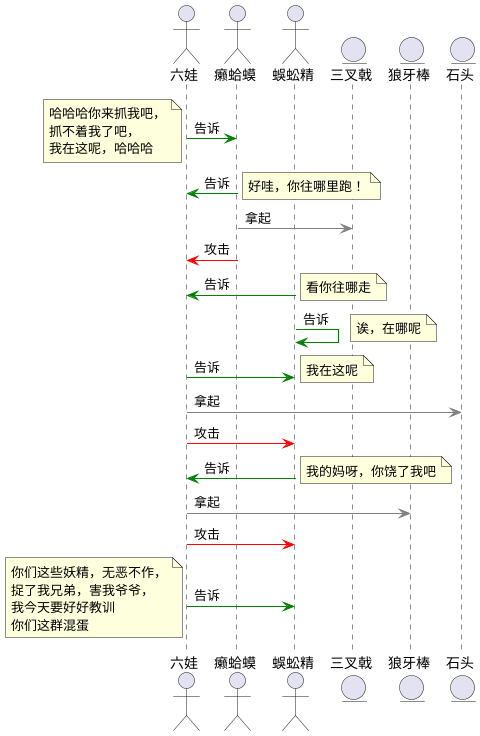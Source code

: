 @startuml timeline
actor   六娃        as  waSixHuman
actor   癞蛤蟆      as  toadMonster
actor   蜈蚣精      as  centipedeMonster
entity   三叉戟      as  tridentWeaopn
entity   狼牙棒      as  maceWeapon
entity   石头        as  smallStone

waSixHuman -[#Green]> toadMonster : 告诉
note left
    哈哈哈你来抓我吧，
    抓不着我了吧，
    我在这呢，哈哈哈
end note

toadMonster -[#Green]> waSixHuman : 告诉
note right
    好哇，你往哪里跑！
end note

toadMonster -[#Grey]> tridentWeaopn : 拿起
toadMonster -[#Red]> waSixHuman : 攻击

centipedeMonster -[#Green]> waSixHuman : 告诉
note right
    看你往哪走
end note

centipedeMonster -[#Green]> centipedeMonster : 告诉
note right
    诶，在哪呢
end note

waSixHuman -[#Green]> centipedeMonster : 告诉
note right
    我在这呢
end note

waSixHuman -[#Grey]> smallStone : 拿起
waSixHuman -[#Red]> centipedeMonster : 攻击

centipedeMonster -[#Green]> waSixHuman : 告诉
note right
    我的妈呀，你饶了我吧
end note

waSixHuman -[#Grey]> maceWeapon : 拿起
waSixHuman -[#Red]> centipedeMonster : 攻击

waSixHuman -[#Green]> centipedeMonster : 告诉
note left
    你们这些妖精，无恶不作，
    捉了我兄弟，害我爷爷，
    我今天要好好教训
    你们这群混蛋
end note

@enduml